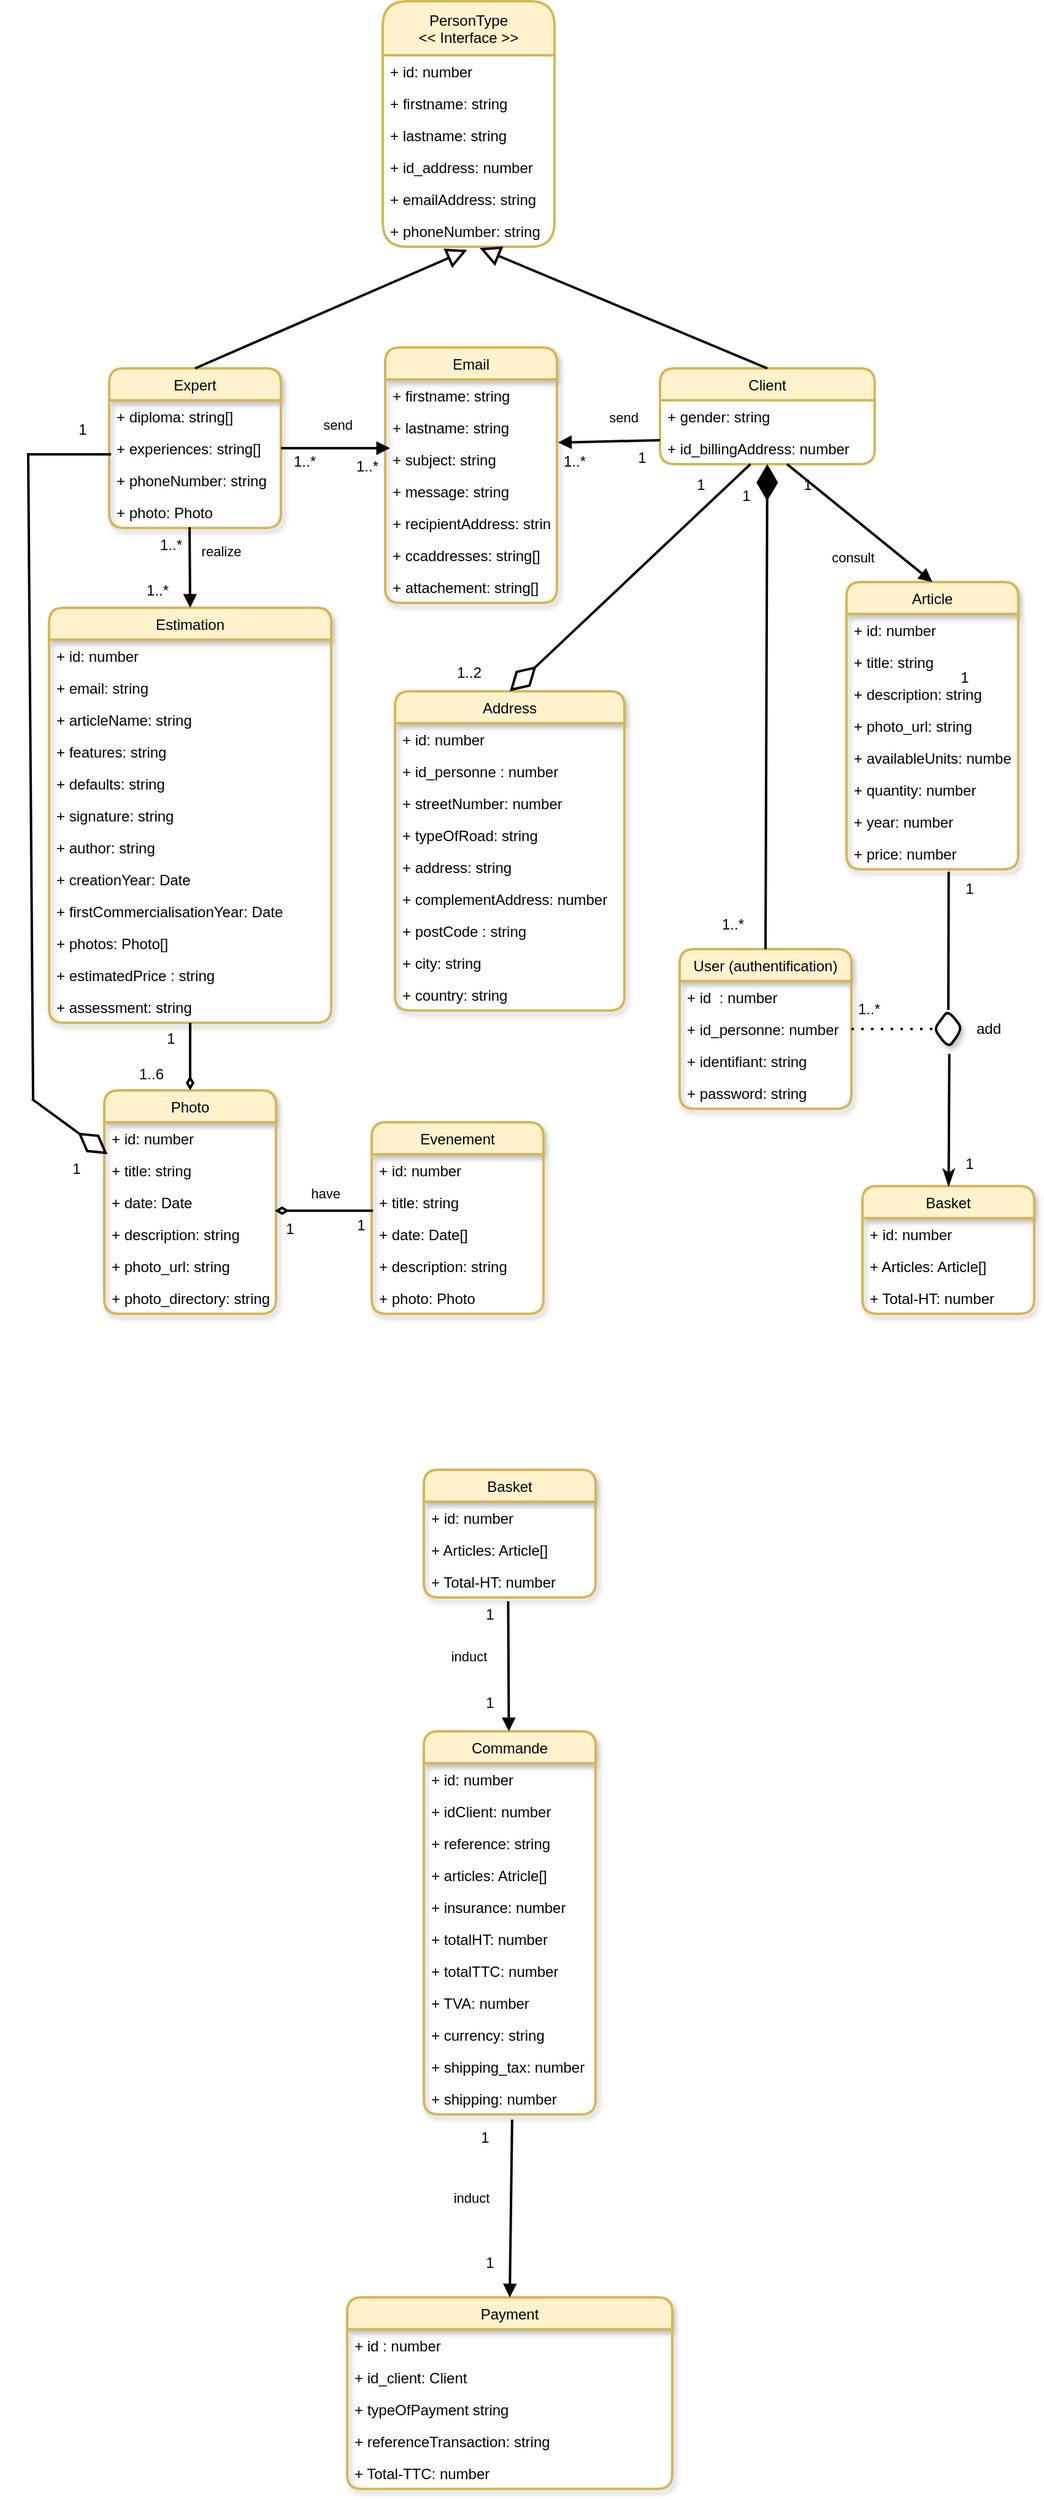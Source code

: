 <mxfile scale="1" border="4">
    <diagram id="nUzkEYL-gWVBg4V7akpB" name="Page-1">
        <mxGraphModel dx="2505" dy="2036" grid="0" gridSize="10" guides="1" tooltips="1" connect="1" arrows="1" fold="1" page="1" pageScale="1" pageWidth="850" pageHeight="1100" background="#FFFFFF" math="0" shadow="0">
            <root>
                <mxCell id="0"/>
                <mxCell id="1" parent="0"/>
                <mxCell id="3" value="Client" style="swimlane;fontStyle=0;childLayout=stackLayout;horizontal=1;startSize=26;fillColor=#fff2cc;horizontalStack=0;resizeParent=1;resizeParentMax=0;resizeLast=0;collapsible=1;marginBottom=0;strokeWidth=2;rounded=1;strokeColor=#d6b656;" parent="1" vertex="1">
                    <mxGeometry x="526" y="-783" width="175" height="78" as="geometry"/>
                </mxCell>
                <mxCell id="7" value="+ gender: string" style="text;align=left;verticalAlign=top;spacingLeft=4;spacingRight=4;overflow=hidden;rotatable=0;points=[[0,0.5],[1,0.5]];portConstraint=eastwest;rounded=1;" parent="3" vertex="1">
                    <mxGeometry y="26" width="175" height="26" as="geometry"/>
                </mxCell>
                <mxCell id="9" value="+ id_billingAddress: number" style="text;align=left;verticalAlign=top;spacingLeft=4;spacingRight=4;overflow=hidden;rotatable=0;points=[[0,0.5],[1,0.5]];portConstraint=eastwest;rounded=1;" parent="3" vertex="1">
                    <mxGeometry y="52" width="175" height="26" as="geometry"/>
                </mxCell>
                <mxCell id="12" value="PersonType&#10;&lt;&lt; Interface &gt;&gt;" style="swimlane;fontStyle=0;childLayout=stackLayout;horizontal=1;startSize=44;horizontalStack=0;resizeParent=1;resizeParentMax=0;resizeLast=0;collapsible=1;marginBottom=0;strokeWidth=2;rounded=1;fillColor=#fff2cc;strokeColor=#d6b656;" parent="1" vertex="1">
                    <mxGeometry x="300" y="-1082" width="140" height="200" as="geometry"/>
                </mxCell>
                <mxCell id="13" value="+ id: number" style="text;align=left;verticalAlign=top;spacingLeft=4;spacingRight=4;overflow=hidden;rotatable=0;points=[[0,0.5],[1,0.5]];portConstraint=eastwest;strokeWidth=2;rounded=1;" parent="12" vertex="1">
                    <mxGeometry y="44" width="140" height="26" as="geometry"/>
                </mxCell>
                <mxCell id="14" value="+ firstname: string" style="text;align=left;verticalAlign=top;spacingLeft=4;spacingRight=4;overflow=hidden;rotatable=0;points=[[0,0.5],[1,0.5]];portConstraint=eastwest;strokeWidth=2;rounded=1;" parent="12" vertex="1">
                    <mxGeometry y="70" width="140" height="26" as="geometry"/>
                </mxCell>
                <mxCell id="15" value="+ lastname: string" style="text;align=left;verticalAlign=top;spacingLeft=4;spacingRight=4;overflow=hidden;rotatable=0;points=[[0,0.5],[1,0.5]];portConstraint=eastwest;strokeWidth=2;rounded=1;" parent="12" vertex="1">
                    <mxGeometry y="96" width="140" height="26" as="geometry"/>
                </mxCell>
                <mxCell id="16" value="+ id_address: number" style="text;align=left;verticalAlign=top;spacingLeft=4;spacingRight=4;overflow=hidden;rotatable=0;points=[[0,0.5],[1,0.5]];portConstraint=eastwest;strokeWidth=2;rounded=1;" parent="12" vertex="1">
                    <mxGeometry y="122" width="140" height="26" as="geometry"/>
                </mxCell>
                <mxCell id="17" value="+ emailAddress: string" style="text;align=left;verticalAlign=top;spacingLeft=4;spacingRight=4;overflow=hidden;rotatable=0;points=[[0,0.5],[1,0.5]];portConstraint=eastwest;strokeWidth=2;rounded=1;" parent="12" vertex="1">
                    <mxGeometry y="148" width="140" height="26" as="geometry"/>
                </mxCell>
                <mxCell id="18" value="+ phoneNumber: string" style="text;align=left;verticalAlign=top;spacingLeft=4;spacingRight=4;overflow=hidden;rotatable=0;points=[[0,0.5],[1,0.5]];portConstraint=eastwest;strokeWidth=2;rounded=1;" parent="12" vertex="1">
                    <mxGeometry y="174" width="140" height="26" as="geometry"/>
                </mxCell>
                <mxCell id="19" value="" style="endArrow=block;endFill=0;endSize=12;html=1;strokeWidth=2;rounded=1;exitX=0.5;exitY=0;exitDx=0;exitDy=0;" parent="1" source="3" edge="1">
                    <mxGeometry width="160" relative="1" as="geometry">
                        <mxPoint x="725" y="-872" as="sourcePoint"/>
                        <mxPoint x="379" y="-881" as="targetPoint"/>
                    </mxGeometry>
                </mxCell>
                <mxCell id="20" value="Expert" style="swimlane;fontStyle=0;childLayout=stackLayout;horizontal=1;startSize=26;horizontalStack=0;resizeParent=1;resizeParentMax=0;resizeLast=0;collapsible=1;marginBottom=0;strokeWidth=2;rounded=1;shadow=1;fillColor=#fff2cc;strokeColor=#d6b656;" parent="1" vertex="1">
                    <mxGeometry x="77" y="-783" width="140" height="130" as="geometry"/>
                </mxCell>
                <mxCell id="22" value="+ diploma: string[]" style="text;align=left;verticalAlign=top;spacingLeft=4;spacingRight=4;overflow=hidden;rotatable=0;points=[[0,0.5],[1,0.5]];portConstraint=eastwest;strokeWidth=2;rounded=1;" parent="20" vertex="1">
                    <mxGeometry y="26" width="140" height="26" as="geometry"/>
                </mxCell>
                <mxCell id="23" value="+ experiences: string[]" style="text;align=left;verticalAlign=top;spacingLeft=4;spacingRight=4;overflow=hidden;rotatable=0;points=[[0,0.5],[1,0.5]];portConstraint=eastwest;strokeWidth=2;rounded=1;" parent="20" vertex="1">
                    <mxGeometry y="52" width="140" height="26" as="geometry"/>
                </mxCell>
                <mxCell id="24" value="+ phoneNumber: string" style="text;strokeColor=none;fillColor=none;align=left;verticalAlign=top;spacingLeft=4;spacingRight=4;overflow=hidden;rotatable=0;points=[[0,0.5],[1,0.5]];portConstraint=eastwest;strokeWidth=2;rounded=1;" parent="20" vertex="1">
                    <mxGeometry y="78" width="140" height="26" as="geometry"/>
                </mxCell>
                <mxCell id="25" value="+ photo: Photo" style="text;strokeColor=none;fillColor=none;align=left;verticalAlign=top;spacingLeft=4;spacingRight=4;overflow=hidden;rotatable=0;points=[[0,0.5],[1,0.5]];portConstraint=eastwest;strokeWidth=2;rounded=1;" parent="20" vertex="1">
                    <mxGeometry y="104" width="140" height="26" as="geometry"/>
                </mxCell>
                <mxCell id="26" value="" style="endArrow=block;endFill=0;endSize=12;html=1;entryX=0.492;entryY=1.097;entryDx=0;entryDy=0;strokeWidth=2;rounded=1;entryPerimeter=0;exitX=0.5;exitY=0;exitDx=0;exitDy=0;" parent="1" source="20" target="18" edge="1">
                    <mxGeometry width="160" relative="1" as="geometry">
                        <mxPoint x="270" y="-813" as="sourcePoint"/>
                        <mxPoint x="170.225" y="276.208" as="targetPoint"/>
                    </mxGeometry>
                </mxCell>
                <mxCell id="27" value="Address" style="swimlane;fontStyle=0;childLayout=stackLayout;horizontal=1;startSize=26;fillColor=#fff2cc;horizontalStack=0;resizeParent=1;resizeParentMax=0;resizeLast=0;collapsible=1;marginBottom=0;rounded=1;shadow=1;strokeWidth=2;strokeColor=#d6b656;" parent="1" vertex="1">
                    <mxGeometry x="310" y="-520" width="187" height="260" as="geometry"/>
                </mxCell>
                <mxCell id="28" value="+ id: number" style="text;strokeColor=none;fillColor=none;align=left;verticalAlign=top;spacingLeft=4;spacingRight=4;overflow=hidden;rotatable=0;points=[[0,0.5],[1,0.5]];portConstraint=eastwest;rounded=1;shadow=1;" parent="27" vertex="1">
                    <mxGeometry y="26" width="187" height="26" as="geometry"/>
                </mxCell>
                <mxCell id="29" value="+ id_personne : number" style="text;strokeColor=none;fillColor=none;align=left;verticalAlign=top;spacingLeft=4;spacingRight=4;overflow=hidden;rotatable=0;points=[[0,0.5],[1,0.5]];portConstraint=eastwest;rounded=1;shadow=1;" parent="27" vertex="1">
                    <mxGeometry y="52" width="187" height="26" as="geometry"/>
                </mxCell>
                <mxCell id="31" value="+ streetNumber: number" style="text;strokeColor=none;fillColor=none;align=left;verticalAlign=top;spacingLeft=4;spacingRight=4;overflow=hidden;rotatable=0;points=[[0,0.5],[1,0.5]];portConstraint=eastwest;rounded=1;shadow=1;" parent="27" vertex="1">
                    <mxGeometry y="78" width="187" height="26" as="geometry"/>
                </mxCell>
                <mxCell id="30" value="+ typeOfRoad: string" style="text;strokeColor=none;fillColor=none;align=left;verticalAlign=top;spacingLeft=4;spacingRight=4;overflow=hidden;rotatable=0;points=[[0,0.5],[1,0.5]];portConstraint=eastwest;rounded=1;shadow=1;" parent="27" vertex="1">
                    <mxGeometry y="104" width="187" height="26" as="geometry"/>
                </mxCell>
                <mxCell id="32" value="+ address: string" style="text;strokeColor=none;fillColor=none;align=left;verticalAlign=top;spacingLeft=4;spacingRight=4;overflow=hidden;rotatable=0;points=[[0,0.5],[1,0.5]];portConstraint=eastwest;rounded=1;shadow=1;" parent="27" vertex="1">
                    <mxGeometry y="130" width="187" height="26" as="geometry"/>
                </mxCell>
                <mxCell id="33" value="+ complementAddress: number" style="text;strokeColor=none;fillColor=none;align=left;verticalAlign=top;spacingLeft=4;spacingRight=4;overflow=hidden;rotatable=0;points=[[0,0.5],[1,0.5]];portConstraint=eastwest;rounded=1;shadow=1;" parent="27" vertex="1">
                    <mxGeometry y="156" width="187" height="26" as="geometry"/>
                </mxCell>
                <mxCell id="34" value="+ postCode : string" style="text;strokeColor=none;fillColor=none;align=left;verticalAlign=top;spacingLeft=4;spacingRight=4;overflow=hidden;rotatable=0;points=[[0,0.5],[1,0.5]];portConstraint=eastwest;rounded=1;shadow=1;" parent="27" vertex="1">
                    <mxGeometry y="182" width="187" height="26" as="geometry"/>
                </mxCell>
                <mxCell id="35" value="+ city: string" style="text;strokeColor=none;fillColor=none;align=left;verticalAlign=top;spacingLeft=4;spacingRight=4;overflow=hidden;rotatable=0;points=[[0,0.5],[1,0.5]];portConstraint=eastwest;rounded=1;shadow=1;" parent="27" vertex="1">
                    <mxGeometry y="208" width="187" height="26" as="geometry"/>
                </mxCell>
                <mxCell id="36" value="+ country: string" style="text;strokeColor=none;fillColor=none;align=left;verticalAlign=top;spacingLeft=4;spacingRight=4;overflow=hidden;rotatable=0;points=[[0,0.5],[1,0.5]];portConstraint=eastwest;rounded=1;shadow=1;" parent="27" vertex="1">
                    <mxGeometry y="234" width="187" height="26" as="geometry"/>
                </mxCell>
                <mxCell id="37" value="Article" style="swimlane;fontStyle=0;childLayout=stackLayout;horizontal=1;startSize=26;fillColor=#fff2cc;horizontalStack=0;resizeParent=1;resizeParentMax=0;resizeLast=0;collapsible=1;marginBottom=0;rounded=1;shadow=1;strokeWidth=2;strokeColor=#d6b656;" parent="1" vertex="1">
                    <mxGeometry x="678" y="-609" width="140" height="234" as="geometry"/>
                </mxCell>
                <mxCell id="38" value="+ id: number" style="text;strokeColor=none;fillColor=none;align=left;verticalAlign=top;spacingLeft=4;spacingRight=4;overflow=hidden;rotatable=0;points=[[0,0.5],[1,0.5]];portConstraint=eastwest;rounded=1;shadow=1;strokeWidth=2;" parent="37" vertex="1">
                    <mxGeometry y="26" width="140" height="26" as="geometry"/>
                </mxCell>
                <mxCell id="39" value="+ title: string" style="text;strokeColor=none;fillColor=none;align=left;verticalAlign=top;spacingLeft=4;spacingRight=4;overflow=hidden;rotatable=0;points=[[0,0.5],[1,0.5]];portConstraint=eastwest;rounded=1;shadow=1;strokeWidth=2;" parent="37" vertex="1">
                    <mxGeometry y="52" width="140" height="26" as="geometry"/>
                </mxCell>
                <mxCell id="40" value="+ description: string" style="text;strokeColor=none;fillColor=none;align=left;verticalAlign=top;spacingLeft=4;spacingRight=4;overflow=hidden;rotatable=0;points=[[0,0.5],[1,0.5]];portConstraint=eastwest;rounded=1;shadow=1;strokeWidth=2;" parent="37" vertex="1">
                    <mxGeometry y="78" width="140" height="26" as="geometry"/>
                </mxCell>
                <mxCell id="41" value="+ photo_url: string" style="text;strokeColor=none;fillColor=none;align=left;verticalAlign=top;spacingLeft=4;spacingRight=4;overflow=hidden;rotatable=0;points=[[0,0.5],[1,0.5]];portConstraint=eastwest;rounded=1;shadow=1;strokeWidth=2;" parent="37" vertex="1">
                    <mxGeometry y="104" width="140" height="26" as="geometry"/>
                </mxCell>
                <mxCell id="42" value="+ availableUnits: number" style="text;strokeColor=none;fillColor=none;align=left;verticalAlign=top;spacingLeft=4;spacingRight=4;overflow=hidden;rotatable=0;points=[[0,0.5],[1,0.5]];portConstraint=eastwest;rounded=1;shadow=1;strokeWidth=2;" parent="37" vertex="1">
                    <mxGeometry y="130" width="140" height="26" as="geometry"/>
                </mxCell>
                <mxCell id="43" value="+ quantity: number" style="text;strokeColor=none;fillColor=none;align=left;verticalAlign=top;spacingLeft=4;spacingRight=4;overflow=hidden;rotatable=0;points=[[0,0.5],[1,0.5]];portConstraint=eastwest;rounded=1;shadow=1;strokeWidth=2;" parent="37" vertex="1">
                    <mxGeometry y="156" width="140" height="26" as="geometry"/>
                </mxCell>
                <mxCell id="44" value="+ year: number" style="text;strokeColor=none;fillColor=none;align=left;verticalAlign=top;spacingLeft=4;spacingRight=4;overflow=hidden;rotatable=0;points=[[0,0.5],[1,0.5]];portConstraint=eastwest;rounded=1;shadow=1;strokeWidth=2;" parent="37" vertex="1">
                    <mxGeometry y="182" width="140" height="26" as="geometry"/>
                </mxCell>
                <mxCell id="45" value="+ price: number" style="text;strokeColor=none;fillColor=none;align=left;verticalAlign=top;spacingLeft=4;spacingRight=4;overflow=hidden;rotatable=0;points=[[0,0.5],[1,0.5]];portConstraint=eastwest;rounded=1;shadow=1;strokeWidth=2;" parent="37" vertex="1">
                    <mxGeometry y="208" width="140" height="26" as="geometry"/>
                </mxCell>
                <mxCell id="46" value="Commande" style="swimlane;fontStyle=0;childLayout=stackLayout;horizontal=1;startSize=26;fillColor=#fff2cc;horizontalStack=0;resizeParent=1;resizeParentMax=0;resizeLast=0;collapsible=1;marginBottom=0;rounded=1;shadow=1;strokeWidth=2;strokeColor=#d6b656;" parent="1" vertex="1">
                    <mxGeometry x="333.5" y="327" width="140" height="312" as="geometry"/>
                </mxCell>
                <mxCell id="47" value="+ id: number" style="text;strokeColor=none;fillColor=none;align=left;verticalAlign=top;spacingLeft=4;spacingRight=4;overflow=hidden;rotatable=0;points=[[0,0.5],[1,0.5]];portConstraint=eastwest;rounded=1;shadow=1;strokeWidth=2;" parent="46" vertex="1">
                    <mxGeometry y="26" width="140" height="26" as="geometry"/>
                </mxCell>
                <mxCell id="48" value="+ idClient: number" style="text;strokeColor=none;fillColor=none;align=left;verticalAlign=top;spacingLeft=4;spacingRight=4;overflow=hidden;rotatable=0;points=[[0,0.5],[1,0.5]];portConstraint=eastwest;rounded=1;shadow=1;strokeWidth=2;" parent="46" vertex="1">
                    <mxGeometry y="52" width="140" height="26" as="geometry"/>
                </mxCell>
                <mxCell id="49" value="+ reference: string" style="text;strokeColor=none;fillColor=none;align=left;verticalAlign=top;spacingLeft=4;spacingRight=4;overflow=hidden;rotatable=0;points=[[0,0.5],[1,0.5]];portConstraint=eastwest;rounded=1;shadow=1;strokeWidth=2;" parent="46" vertex="1">
                    <mxGeometry y="78" width="140" height="26" as="geometry"/>
                </mxCell>
                <mxCell id="50" value="+ articles: Atricle[]" style="text;strokeColor=none;fillColor=none;align=left;verticalAlign=top;spacingLeft=4;spacingRight=4;overflow=hidden;rotatable=0;points=[[0,0.5],[1,0.5]];portConstraint=eastwest;rounded=1;shadow=1;strokeWidth=2;" parent="46" vertex="1">
                    <mxGeometry y="104" width="140" height="26" as="geometry"/>
                </mxCell>
                <mxCell id="51" value="+ insurance: number" style="text;strokeColor=none;fillColor=none;align=left;verticalAlign=top;spacingLeft=4;spacingRight=4;overflow=hidden;rotatable=0;points=[[0,0.5],[1,0.5]];portConstraint=eastwest;rounded=1;shadow=1;strokeWidth=2;" parent="46" vertex="1">
                    <mxGeometry y="130" width="140" height="26" as="geometry"/>
                </mxCell>
                <mxCell id="52" value="+ totalHT: number" style="text;strokeColor=none;fillColor=none;align=left;verticalAlign=top;spacingLeft=4;spacingRight=4;overflow=hidden;rotatable=0;points=[[0,0.5],[1,0.5]];portConstraint=eastwest;rounded=1;shadow=1;strokeWidth=2;" parent="46" vertex="1">
                    <mxGeometry y="156" width="140" height="26" as="geometry"/>
                </mxCell>
                <mxCell id="53" value="+ totalTTC: number" style="text;strokeColor=none;fillColor=none;align=left;verticalAlign=top;spacingLeft=4;spacingRight=4;overflow=hidden;rotatable=0;points=[[0,0.5],[1,0.5]];portConstraint=eastwest;rounded=1;shadow=1;strokeWidth=2;" parent="46" vertex="1">
                    <mxGeometry y="182" width="140" height="26" as="geometry"/>
                </mxCell>
                <mxCell id="54" value="+ TVA: number" style="text;strokeColor=none;fillColor=none;align=left;verticalAlign=top;spacingLeft=4;spacingRight=4;overflow=hidden;rotatable=0;points=[[0,0.5],[1,0.5]];portConstraint=eastwest;rounded=1;shadow=1;strokeWidth=2;" parent="46" vertex="1">
                    <mxGeometry y="208" width="140" height="26" as="geometry"/>
                </mxCell>
                <mxCell id="55" value="+ currency: string" style="text;strokeColor=none;fillColor=none;align=left;verticalAlign=top;spacingLeft=4;spacingRight=4;overflow=hidden;rotatable=0;points=[[0,0.5],[1,0.5]];portConstraint=eastwest;rounded=1;shadow=1;strokeWidth=2;" parent="46" vertex="1">
                    <mxGeometry y="234" width="140" height="26" as="geometry"/>
                </mxCell>
                <mxCell id="56" value="+ shipping_tax: number" style="text;strokeColor=none;fillColor=none;align=left;verticalAlign=top;spacingLeft=4;spacingRight=4;overflow=hidden;rotatable=0;points=[[0,0.5],[1,0.5]];portConstraint=eastwest;rounded=1;shadow=1;strokeWidth=2;" parent="46" vertex="1">
                    <mxGeometry y="260" width="140" height="26" as="geometry"/>
                </mxCell>
                <mxCell id="57" value="+ shipping: number" style="text;strokeColor=none;fillColor=none;align=left;verticalAlign=top;spacingLeft=4;spacingRight=4;overflow=hidden;rotatable=0;points=[[0,0.5],[1,0.5]];portConstraint=eastwest;rounded=1;shadow=1;strokeWidth=2;" parent="46" vertex="1">
                    <mxGeometry y="286" width="140" height="26" as="geometry"/>
                </mxCell>
                <mxCell id="58" value="Email" style="swimlane;fontStyle=0;childLayout=stackLayout;horizontal=1;startSize=26;fillColor=#fff2cc;horizontalStack=0;resizeParent=1;resizeParentMax=0;resizeLast=0;collapsible=1;marginBottom=0;rounded=1;shadow=1;strokeWidth=2;strokeColor=#d6b656;" parent="1" vertex="1">
                    <mxGeometry x="302" y="-800" width="140" height="208" as="geometry"/>
                </mxCell>
                <mxCell id="59" value="+ firstname: string" style="text;strokeColor=none;fillColor=none;align=left;verticalAlign=top;spacingLeft=4;spacingRight=4;overflow=hidden;rotatable=0;points=[[0,0.5],[1,0.5]];portConstraint=eastwest;rounded=1;shadow=1;strokeWidth=2;" parent="58" vertex="1">
                    <mxGeometry y="26" width="140" height="26" as="geometry"/>
                </mxCell>
                <mxCell id="60" value="+ lastname: string" style="text;strokeColor=none;fillColor=none;align=left;verticalAlign=top;spacingLeft=4;spacingRight=4;overflow=hidden;rotatable=0;points=[[0,0.5],[1,0.5]];portConstraint=eastwest;rounded=1;shadow=1;strokeWidth=2;" parent="58" vertex="1">
                    <mxGeometry y="52" width="140" height="26" as="geometry"/>
                </mxCell>
                <mxCell id="61" value="+ subject: string" style="text;strokeColor=none;fillColor=none;align=left;verticalAlign=top;spacingLeft=4;spacingRight=4;overflow=hidden;rotatable=0;points=[[0,0.5],[1,0.5]];portConstraint=eastwest;rounded=1;shadow=1;strokeWidth=2;" parent="58" vertex="1">
                    <mxGeometry y="78" width="140" height="26" as="geometry"/>
                </mxCell>
                <mxCell id="62" value="+ message: string" style="text;strokeColor=none;fillColor=none;align=left;verticalAlign=top;spacingLeft=4;spacingRight=4;overflow=hidden;rotatable=0;points=[[0,0.5],[1,0.5]];portConstraint=eastwest;rounded=1;shadow=1;strokeWidth=2;" parent="58" vertex="1">
                    <mxGeometry y="104" width="140" height="26" as="geometry"/>
                </mxCell>
                <mxCell id="63" value="+ recipientAddress: string" style="text;strokeColor=none;fillColor=none;align=left;verticalAlign=top;spacingLeft=4;spacingRight=4;overflow=hidden;rotatable=0;points=[[0,0.5],[1,0.5]];portConstraint=eastwest;rounded=1;shadow=1;strokeWidth=2;" parent="58" vertex="1">
                    <mxGeometry y="130" width="140" height="26" as="geometry"/>
                </mxCell>
                <mxCell id="64" value="+ ccaddresses: string[]" style="text;strokeColor=none;fillColor=none;align=left;verticalAlign=top;spacingLeft=4;spacingRight=4;overflow=hidden;rotatable=0;points=[[0,0.5],[1,0.5]];portConstraint=eastwest;rounded=1;shadow=1;strokeWidth=2;" parent="58" vertex="1">
                    <mxGeometry y="156" width="140" height="26" as="geometry"/>
                </mxCell>
                <mxCell id="65" value="+ attachement: string[]" style="text;strokeColor=none;fillColor=none;align=left;verticalAlign=top;spacingLeft=4;spacingRight=4;overflow=hidden;rotatable=0;points=[[0,0.5],[1,0.5]];portConstraint=eastwest;rounded=1;shadow=1;strokeWidth=2;" parent="58" vertex="1">
                    <mxGeometry y="182" width="140" height="26" as="geometry"/>
                </mxCell>
                <mxCell id="66" value="Estimation" style="swimlane;fontStyle=0;childLayout=stackLayout;horizontal=1;startSize=26;fillColor=#fff2cc;horizontalStack=0;resizeParent=1;resizeParentMax=0;resizeLast=0;collapsible=1;marginBottom=0;rounded=1;shadow=1;strokeWidth=2;strokeColor=#d6b656;" parent="1" vertex="1">
                    <mxGeometry x="28" y="-588" width="230" height="338" as="geometry"/>
                </mxCell>
                <mxCell id="67" value="+ id: number" style="text;strokeColor=none;fillColor=none;align=left;verticalAlign=top;spacingLeft=4;spacingRight=4;overflow=hidden;rotatable=0;points=[[0,0.5],[1,0.5]];portConstraint=eastwest;rounded=1;shadow=1;strokeWidth=2;" parent="66" vertex="1">
                    <mxGeometry y="26" width="230" height="26" as="geometry"/>
                </mxCell>
                <mxCell id="68" value="+ email: string" style="text;strokeColor=none;fillColor=none;align=left;verticalAlign=top;spacingLeft=4;spacingRight=4;overflow=hidden;rotatable=0;points=[[0,0.5],[1,0.5]];portConstraint=eastwest;rounded=1;shadow=1;strokeWidth=2;" parent="66" vertex="1">
                    <mxGeometry y="52" width="230" height="26" as="geometry"/>
                </mxCell>
                <mxCell id="69" value="+ articleName: string" style="text;strokeColor=none;fillColor=none;align=left;verticalAlign=top;spacingLeft=4;spacingRight=4;overflow=hidden;rotatable=0;points=[[0,0.5],[1,0.5]];portConstraint=eastwest;rounded=1;shadow=1;strokeWidth=2;" parent="66" vertex="1">
                    <mxGeometry y="78" width="230" height="26" as="geometry"/>
                </mxCell>
                <mxCell id="70" value="+ features: string" style="text;strokeColor=none;fillColor=none;align=left;verticalAlign=top;spacingLeft=4;spacingRight=4;overflow=hidden;rotatable=0;points=[[0,0.5],[1,0.5]];portConstraint=eastwest;rounded=1;shadow=1;strokeWidth=2;" parent="66" vertex="1">
                    <mxGeometry y="104" width="230" height="26" as="geometry"/>
                </mxCell>
                <mxCell id="71" value="+ defaults: string" style="text;strokeColor=none;fillColor=none;align=left;verticalAlign=top;spacingLeft=4;spacingRight=4;overflow=hidden;rotatable=0;points=[[0,0.5],[1,0.5]];portConstraint=eastwest;rounded=1;shadow=1;strokeWidth=2;" parent="66" vertex="1">
                    <mxGeometry y="130" width="230" height="26" as="geometry"/>
                </mxCell>
                <mxCell id="72" value="+ signature: string" style="text;strokeColor=none;fillColor=none;align=left;verticalAlign=top;spacingLeft=4;spacingRight=4;overflow=hidden;rotatable=0;points=[[0,0.5],[1,0.5]];portConstraint=eastwest;rounded=1;shadow=1;strokeWidth=2;" parent="66" vertex="1">
                    <mxGeometry y="156" width="230" height="26" as="geometry"/>
                </mxCell>
                <mxCell id="73" value="+ author: string" style="text;strokeColor=none;fillColor=none;align=left;verticalAlign=top;spacingLeft=4;spacingRight=4;overflow=hidden;rotatable=0;points=[[0,0.5],[1,0.5]];portConstraint=eastwest;rounded=1;shadow=1;strokeWidth=2;" parent="66" vertex="1">
                    <mxGeometry y="182" width="230" height="26" as="geometry"/>
                </mxCell>
                <mxCell id="74" value="+ creationYear: Date" style="text;strokeColor=none;fillColor=none;align=left;verticalAlign=top;spacingLeft=4;spacingRight=4;overflow=hidden;rotatable=0;points=[[0,0.5],[1,0.5]];portConstraint=eastwest;rounded=1;shadow=1;strokeWidth=2;" parent="66" vertex="1">
                    <mxGeometry y="208" width="230" height="26" as="geometry"/>
                </mxCell>
                <mxCell id="75" value="+ firstCommercialisationYear: Date" style="text;strokeColor=none;fillColor=none;align=left;verticalAlign=top;spacingLeft=4;spacingRight=4;overflow=hidden;rotatable=0;points=[[0,0.5],[1,0.5]];portConstraint=eastwest;rounded=1;shadow=1;strokeWidth=2;" parent="66" vertex="1">
                    <mxGeometry y="234" width="230" height="26" as="geometry"/>
                </mxCell>
                <mxCell id="76" value="+ photos: Photo[]" style="text;strokeColor=none;fillColor=none;align=left;verticalAlign=top;spacingLeft=4;spacingRight=4;overflow=hidden;rotatable=0;points=[[0,0.5],[1,0.5]];portConstraint=eastwest;rounded=1;shadow=1;strokeWidth=2;" parent="66" vertex="1">
                    <mxGeometry y="260" width="230" height="26" as="geometry"/>
                </mxCell>
                <mxCell id="77" value="+ estimatedPrice : string" style="text;strokeColor=none;fillColor=none;align=left;verticalAlign=top;spacingLeft=4;spacingRight=4;overflow=hidden;rotatable=0;points=[[0,0.5],[1,0.5]];portConstraint=eastwest;rounded=1;shadow=1;strokeWidth=2;" parent="66" vertex="1">
                    <mxGeometry y="286" width="230" height="26" as="geometry"/>
                </mxCell>
                <mxCell id="78" value="+ assessment: string" style="text;strokeColor=none;fillColor=none;align=left;verticalAlign=top;spacingLeft=4;spacingRight=4;overflow=hidden;rotatable=0;points=[[0,0.5],[1,0.5]];portConstraint=eastwest;rounded=1;shadow=1;strokeWidth=2;" parent="66" vertex="1">
                    <mxGeometry y="312" width="230" height="26" as="geometry"/>
                </mxCell>
                <mxCell id="80" value="Photo" style="swimlane;fontStyle=0;childLayout=stackLayout;horizontal=1;startSize=26;fillColor=#fff2cc;horizontalStack=0;resizeParent=1;resizeParentMax=0;resizeLast=0;collapsible=1;marginBottom=0;rounded=1;shadow=1;strokeWidth=2;strokeColor=#d6b656;" parent="1" vertex="1">
                    <mxGeometry x="73" y="-195" width="140" height="182" as="geometry"/>
                </mxCell>
                <mxCell id="81" value="+ id: number" style="text;strokeColor=none;fillColor=none;align=left;verticalAlign=top;spacingLeft=4;spacingRight=4;overflow=hidden;rotatable=0;points=[[0,0.5],[1,0.5]];portConstraint=eastwest;rounded=1;shadow=1;strokeWidth=2;" parent="80" vertex="1">
                    <mxGeometry y="26" width="140" height="26" as="geometry"/>
                </mxCell>
                <mxCell id="82" value="+ title: string" style="text;strokeColor=none;fillColor=none;align=left;verticalAlign=top;spacingLeft=4;spacingRight=4;overflow=hidden;rotatable=0;points=[[0,0.5],[1,0.5]];portConstraint=eastwest;rounded=1;shadow=1;strokeWidth=2;" parent="80" vertex="1">
                    <mxGeometry y="52" width="140" height="26" as="geometry"/>
                </mxCell>
                <mxCell id="83" value="+ date: Date" style="text;strokeColor=none;fillColor=none;align=left;verticalAlign=top;spacingLeft=4;spacingRight=4;overflow=hidden;rotatable=0;points=[[0,0.5],[1,0.5]];portConstraint=eastwest;rounded=1;shadow=1;strokeWidth=2;" parent="80" vertex="1">
                    <mxGeometry y="78" width="140" height="26" as="geometry"/>
                </mxCell>
                <mxCell id="84" value="+ description: string" style="text;strokeColor=none;fillColor=none;align=left;verticalAlign=top;spacingLeft=4;spacingRight=4;overflow=hidden;rotatable=0;points=[[0,0.5],[1,0.5]];portConstraint=eastwest;rounded=1;shadow=1;strokeWidth=2;" parent="80" vertex="1">
                    <mxGeometry y="104" width="140" height="26" as="geometry"/>
                </mxCell>
                <mxCell id="85" value="+ photo_url: string" style="text;strokeColor=none;fillColor=none;align=left;verticalAlign=top;spacingLeft=4;spacingRight=4;overflow=hidden;rotatable=0;points=[[0,0.5],[1,0.5]];portConstraint=eastwest;rounded=1;shadow=1;strokeWidth=2;" parent="80" vertex="1">
                    <mxGeometry y="130" width="140" height="26" as="geometry"/>
                </mxCell>
                <mxCell id="86" value="+ photo_directory: string" style="text;strokeColor=none;fillColor=none;align=left;verticalAlign=top;spacingLeft=4;spacingRight=4;overflow=hidden;rotatable=0;points=[[0,0.5],[1,0.5]];portConstraint=eastwest;rounded=1;shadow=1;strokeWidth=2;" parent="80" vertex="1">
                    <mxGeometry y="156" width="140" height="26" as="geometry"/>
                </mxCell>
                <mxCell id="87" value="Evenement" style="swimlane;fontStyle=0;childLayout=stackLayout;horizontal=1;startSize=26;fillColor=#fff2cc;horizontalStack=0;resizeParent=1;resizeParentMax=0;resizeLast=0;collapsible=1;marginBottom=0;rounded=1;shadow=1;strokeWidth=2;strokeColor=#d6b656;" parent="1" vertex="1">
                    <mxGeometry x="291" y="-169" width="140" height="156" as="geometry"/>
                </mxCell>
                <mxCell id="88" value="+ id: number" style="text;strokeColor=none;fillColor=none;align=left;verticalAlign=top;spacingLeft=4;spacingRight=4;overflow=hidden;rotatable=0;points=[[0,0.5],[1,0.5]];portConstraint=eastwest;rounded=1;shadow=1;strokeWidth=2;" parent="87" vertex="1">
                    <mxGeometry y="26" width="140" height="26" as="geometry"/>
                </mxCell>
                <mxCell id="89" value="+ title: string" style="text;strokeColor=none;fillColor=none;align=left;verticalAlign=top;spacingLeft=4;spacingRight=4;overflow=hidden;rotatable=0;points=[[0,0.5],[1,0.5]];portConstraint=eastwest;rounded=1;shadow=1;strokeWidth=2;" parent="87" vertex="1">
                    <mxGeometry y="52" width="140" height="26" as="geometry"/>
                </mxCell>
                <mxCell id="90" value="+ date: Date[]" style="text;strokeColor=none;fillColor=none;align=left;verticalAlign=top;spacingLeft=4;spacingRight=4;overflow=hidden;rotatable=0;points=[[0,0.5],[1,0.5]];portConstraint=eastwest;rounded=1;shadow=1;strokeWidth=2;" parent="87" vertex="1">
                    <mxGeometry y="78" width="140" height="26" as="geometry"/>
                </mxCell>
                <mxCell id="95" value="+ description: string" style="text;strokeColor=none;fillColor=none;align=left;verticalAlign=top;spacingLeft=4;spacingRight=4;overflow=hidden;rotatable=0;points=[[0,0.5],[1,0.5]];portConstraint=eastwest;rounded=1;shadow=1;strokeWidth=2;" parent="87" vertex="1">
                    <mxGeometry y="104" width="140" height="26" as="geometry"/>
                </mxCell>
                <mxCell id="96" value="+ photo: Photo" style="text;strokeColor=none;fillColor=none;align=left;verticalAlign=top;spacingLeft=4;spacingRight=4;overflow=hidden;rotatable=0;points=[[0,0.5],[1,0.5]];portConstraint=eastwest;rounded=1;shadow=1;strokeWidth=2;" parent="87" vertex="1">
                    <mxGeometry y="130" width="140" height="26" as="geometry"/>
                </mxCell>
                <mxCell id="97" value="User (authentification)" style="swimlane;fontStyle=0;childLayout=stackLayout;horizontal=1;startSize=26;fillColor=#fff2cc;horizontalStack=0;resizeParent=1;resizeParentMax=0;resizeLast=0;collapsible=1;marginBottom=0;rounded=1;shadow=1;strokeWidth=2;strokeColor=#d6b656;" parent="1" vertex="1">
                    <mxGeometry x="542" y="-310" width="140" height="130" as="geometry"/>
                </mxCell>
                <mxCell id="98" value="+ id  : number" style="text;strokeColor=none;fillColor=none;align=left;verticalAlign=top;spacingLeft=4;spacingRight=4;overflow=hidden;rotatable=0;points=[[0,0.5],[1,0.5]];portConstraint=eastwest;rounded=1;shadow=1;strokeWidth=2;" parent="97" vertex="1">
                    <mxGeometry y="26" width="140" height="26" as="geometry"/>
                </mxCell>
                <mxCell id="99" value="+ id_personne: number" style="text;strokeColor=none;fillColor=none;align=left;verticalAlign=top;spacingLeft=4;spacingRight=4;overflow=hidden;rotatable=0;points=[[0,0.5],[1,0.5]];portConstraint=eastwest;rounded=1;shadow=1;strokeWidth=2;" parent="97" vertex="1">
                    <mxGeometry y="52" width="140" height="26" as="geometry"/>
                </mxCell>
                <mxCell id="100" value="+ identifiant: string" style="text;strokeColor=none;fillColor=none;align=left;verticalAlign=top;spacingLeft=4;spacingRight=4;overflow=hidden;rotatable=0;points=[[0,0.5],[1,0.5]];portConstraint=eastwest;rounded=1;shadow=1;strokeWidth=2;" parent="97" vertex="1">
                    <mxGeometry y="78" width="140" height="26" as="geometry"/>
                </mxCell>
                <mxCell id="101" value="+ password: string" style="text;strokeColor=none;fillColor=none;align=left;verticalAlign=top;spacingLeft=4;spacingRight=4;overflow=hidden;rotatable=0;points=[[0,0.5],[1,0.5]];portConstraint=eastwest;rounded=1;shadow=1;strokeWidth=2;" parent="97" vertex="1">
                    <mxGeometry y="104" width="140" height="26" as="geometry"/>
                </mxCell>
                <mxCell id="102" value="" style="endArrow=diamondThin;endFill=1;endSize=24;html=1;rounded=1;exitX=0.5;exitY=0;exitDx=0;exitDy=0;strokeWidth=2;" parent="1" source="97" target="9" edge="1">
                    <mxGeometry width="160" relative="1" as="geometry">
                        <mxPoint x="571" y="-877" as="sourcePoint"/>
                        <mxPoint x="615" y="-701" as="targetPoint"/>
                    </mxGeometry>
                </mxCell>
                <mxCell id="106" value="" style="endArrow=diamondThin;endFill=0;endSize=24;html=1;rounded=1;strokeWidth=2;entryX=0.019;entryY=0.002;entryDx=0;entryDy=0;entryPerimeter=0;" parent="1" target="82" edge="1">
                    <mxGeometry width="160" relative="1" as="geometry">
                        <mxPoint x="14" y="-188" as="sourcePoint"/>
                        <mxPoint x="731" y="-420" as="targetPoint"/>
                    </mxGeometry>
                </mxCell>
                <mxCell id="123" value="Basket" style="swimlane;fontStyle=0;childLayout=stackLayout;horizontal=1;startSize=26;fillColor=#fff2cc;horizontalStack=0;resizeParent=1;resizeParentMax=0;resizeLast=0;collapsible=1;marginBottom=0;rounded=1;shadow=1;strokeWidth=2;strokeColor=#d6b656;" parent="1" vertex="1">
                    <mxGeometry x="691" y="-117" width="140" height="104" as="geometry"/>
                </mxCell>
                <mxCell id="124" value="+ id: number" style="text;strokeColor=none;fillColor=none;align=left;verticalAlign=top;spacingLeft=4;spacingRight=4;overflow=hidden;rotatable=0;points=[[0,0.5],[1,0.5]];portConstraint=eastwest;rounded=1;shadow=1;strokeWidth=2;" parent="123" vertex="1">
                    <mxGeometry y="26" width="140" height="26" as="geometry"/>
                </mxCell>
                <mxCell id="125" value="+ Articles: Article[]" style="text;strokeColor=none;fillColor=none;align=left;verticalAlign=top;spacingLeft=4;spacingRight=4;overflow=hidden;rotatable=0;points=[[0,0.5],[1,0.5]];portConstraint=eastwest;rounded=1;shadow=1;strokeWidth=2;" parent="123" vertex="1">
                    <mxGeometry y="52" width="140" height="26" as="geometry"/>
                </mxCell>
                <mxCell id="126" value="+ Total-HT: number" style="text;strokeColor=none;fillColor=none;align=left;verticalAlign=top;spacingLeft=4;spacingRight=4;overflow=hidden;rotatable=0;points=[[0,0.5],[1,0.5]];portConstraint=eastwest;rounded=1;shadow=1;strokeWidth=2;" parent="123" vertex="1">
                    <mxGeometry y="78" width="140" height="26" as="geometry"/>
                </mxCell>
                <mxCell id="127" value="Payment" style="swimlane;fontStyle=0;childLayout=stackLayout;horizontal=1;startSize=26;fillColor=#fff2cc;horizontalStack=0;resizeParent=1;resizeParentMax=0;resizeLast=0;collapsible=1;marginBottom=0;rounded=1;shadow=1;strokeWidth=2;strokeColor=#d6b656;" parent="1" vertex="1">
                    <mxGeometry x="271" y="788" width="265" height="156" as="geometry"/>
                </mxCell>
                <mxCell id="128" value="+ id : number" style="text;strokeColor=none;fillColor=none;align=left;verticalAlign=top;spacingLeft=4;spacingRight=4;overflow=hidden;rotatable=0;points=[[0,0.5],[1,0.5]];portConstraint=eastwest;rounded=1;shadow=1;strokeWidth=2;" parent="127" vertex="1">
                    <mxGeometry y="26" width="265" height="26" as="geometry"/>
                </mxCell>
                <mxCell id="135" value="+ id_client: Client" style="text;strokeColor=none;fillColor=none;align=left;verticalAlign=top;spacingLeft=4;spacingRight=4;overflow=hidden;rotatable=0;points=[[0,0.5],[1,0.5]];portConstraint=eastwest;rounded=1;shadow=1;strokeWidth=2;" parent="127" vertex="1">
                    <mxGeometry y="52" width="265" height="26" as="geometry"/>
                </mxCell>
                <mxCell id="136" value="+ typeOfPayment string" style="text;strokeColor=none;fillColor=none;align=left;verticalAlign=top;spacingLeft=4;spacingRight=4;overflow=hidden;rotatable=0;points=[[0,0.5],[1,0.5]];portConstraint=eastwest;rounded=1;shadow=1;strokeWidth=2;" parent="127" vertex="1">
                    <mxGeometry y="78" width="265" height="26" as="geometry"/>
                </mxCell>
                <mxCell id="130" value="+ referenceTransaction: string" style="text;strokeColor=none;fillColor=none;align=left;verticalAlign=top;spacingLeft=4;spacingRight=4;overflow=hidden;rotatable=0;points=[[0,0.5],[1,0.5]];portConstraint=eastwest;rounded=1;shadow=1;strokeWidth=2;" parent="127" vertex="1">
                    <mxGeometry y="104" width="265" height="26" as="geometry"/>
                </mxCell>
                <mxCell id="129" value="+ Total-TTC: number" style="text;strokeColor=none;fillColor=none;align=left;verticalAlign=top;spacingLeft=4;spacingRight=4;overflow=hidden;rotatable=0;points=[[0,0.5],[1,0.5]];portConstraint=eastwest;rounded=1;shadow=1;strokeWidth=2;" parent="127" vertex="1">
                    <mxGeometry y="130" width="265" height="26" as="geometry"/>
                </mxCell>
                <mxCell id="137" value="" style="endArrow=none;startArrow=none;endFill=0;startFill=0;endSize=8;html=1;verticalAlign=bottom;labelBackgroundColor=none;strokeWidth=2;rounded=1;" parent="1" edge="1">
                    <mxGeometry width="160" relative="1" as="geometry">
                        <mxPoint x="15" y="-187" as="sourcePoint"/>
                        <mxPoint x="11" y="-712" as="targetPoint"/>
                    </mxGeometry>
                </mxCell>
                <mxCell id="138" value="" style="endArrow=none;startArrow=none;endFill=0;startFill=0;endSize=8;html=1;verticalAlign=bottom;labelBackgroundColor=none;strokeWidth=2;rounded=1;entryX=0.011;entryY=0.691;entryDx=0;entryDy=0;entryPerimeter=0;" parent="1" target="23" edge="1">
                    <mxGeometry width="160" relative="1" as="geometry">
                        <mxPoint x="10" y="-713" as="sourcePoint"/>
                        <mxPoint x="60" y="-712" as="targetPoint"/>
                    </mxGeometry>
                </mxCell>
                <mxCell id="139" value="" style="endArrow=diamondThin;endFill=0;endSize=24;html=1;rounded=1;strokeWidth=2;entryX=0.5;entryY=0;entryDx=0;entryDy=0;" parent="1" source="9" target="27" edge="1">
                    <mxGeometry width="160" relative="1" as="geometry">
                        <mxPoint x="611" y="-473" as="sourcePoint"/>
                        <mxPoint x="771" y="-473" as="targetPoint"/>
                    </mxGeometry>
                </mxCell>
                <mxCell id="143" value="realize" style="html=1;verticalAlign=bottom;endArrow=block;rounded=1;strokeWidth=2;entryX=0.5;entryY=0;entryDx=0;entryDy=0;exitX=0.468;exitY=0.977;exitDx=0;exitDy=0;exitPerimeter=0;" parent="1" source="25" target="66" edge="1">
                    <mxGeometry x="-0.129" y="25" width="80" relative="1" as="geometry">
                        <mxPoint x="409" y="-660" as="sourcePoint"/>
                        <mxPoint x="489" y="-660" as="targetPoint"/>
                        <mxPoint as="offset"/>
                    </mxGeometry>
                </mxCell>
                <mxCell id="144" value="1..*" style="text;html=1;strokeColor=none;fillColor=none;align=center;verticalAlign=middle;whiteSpace=wrap;rounded=0;shadow=1;strokeWidth=2;" parent="1" vertex="1">
                    <mxGeometry x="113" y="-646" width="29" height="14.5" as="geometry"/>
                </mxCell>
                <mxCell id="145" value="1..*" style="text;html=1;strokeColor=none;fillColor=none;align=center;verticalAlign=middle;whiteSpace=wrap;rounded=0;shadow=1;strokeWidth=2;" parent="1" vertex="1">
                    <mxGeometry x="102" y="-609" width="29" height="14.5" as="geometry"/>
                </mxCell>
                <mxCell id="149" value="send" style="html=1;verticalAlign=bottom;endArrow=block;rounded=1;strokeWidth=2;exitX=1;exitY=0.5;exitDx=0;exitDy=0;" parent="1" source="20" edge="1">
                    <mxGeometry x="0.034" y="10" width="80" relative="1" as="geometry">
                        <mxPoint x="383" y="-735" as="sourcePoint"/>
                        <mxPoint x="306" y="-718" as="targetPoint"/>
                        <mxPoint as="offset"/>
                    </mxGeometry>
                </mxCell>
                <mxCell id="150" value="1..*" style="text;html=1;strokeColor=none;fillColor=none;align=center;verticalAlign=middle;whiteSpace=wrap;rounded=0;shadow=1;strokeWidth=2;" parent="1" vertex="1">
                    <mxGeometry x="222" y="-714" width="29" height="14.5" as="geometry"/>
                </mxCell>
                <mxCell id="151" value="1..*" style="text;html=1;strokeColor=none;fillColor=none;align=center;verticalAlign=middle;whiteSpace=wrap;rounded=0;shadow=1;strokeWidth=2;" parent="1" vertex="1">
                    <mxGeometry x="273" y="-710" width="29" height="14.5" as="geometry"/>
                </mxCell>
                <mxCell id="152" value="send" style="html=1;verticalAlign=bottom;endArrow=block;rounded=1;strokeWidth=2;exitX=0;exitY=0.75;exitDx=0;exitDy=0;entryX=1.006;entryY=0.978;entryDx=0;entryDy=0;entryPerimeter=0;" parent="1" source="3" target="60" edge="1">
                    <mxGeometry x="-0.284" y="-10" width="80" relative="1" as="geometry">
                        <mxPoint x="227" y="-708" as="sourcePoint"/>
                        <mxPoint x="316" y="-708" as="targetPoint"/>
                        <mxPoint as="offset"/>
                    </mxGeometry>
                </mxCell>
                <mxCell id="153" value="1..*" style="text;html=1;strokeColor=none;fillColor=none;align=center;verticalAlign=middle;whiteSpace=wrap;rounded=0;shadow=1;strokeWidth=2;" parent="1" vertex="1">
                    <mxGeometry x="442" y="-714" width="29" height="14.5" as="geometry"/>
                </mxCell>
                <mxCell id="154" value="1" style="text;html=1;strokeColor=none;fillColor=none;align=center;verticalAlign=middle;whiteSpace=wrap;rounded=0;shadow=1;strokeWidth=2;" parent="1" vertex="1">
                    <mxGeometry x="497" y="-717" width="29" height="14.5" as="geometry"/>
                </mxCell>
                <mxCell id="157" value="have" style="html=1;verticalAlign=bottom;endArrow=diamondThin;rounded=1;strokeWidth=2;endFill=0;" parent="1" edge="1">
                    <mxGeometry x="-0.017" y="-5" width="80" relative="1" as="geometry">
                        <mxPoint x="292" y="-97" as="sourcePoint"/>
                        <mxPoint x="212" y="-97" as="targetPoint"/>
                        <mxPoint as="offset"/>
                    </mxGeometry>
                </mxCell>
                <mxCell id="158" value="1" style="text;html=1;strokeColor=none;fillColor=none;align=center;verticalAlign=middle;whiteSpace=wrap;rounded=0;shadow=1;strokeWidth=2;" parent="1" vertex="1">
                    <mxGeometry x="268" y="-92" width="29" height="14.5" as="geometry"/>
                </mxCell>
                <mxCell id="159" value="1" style="text;html=1;strokeColor=none;fillColor=none;align=center;verticalAlign=middle;whiteSpace=wrap;rounded=0;shadow=1;strokeWidth=2;" parent="1" vertex="1">
                    <mxGeometry x="210" y="-89" width="29" height="14.5" as="geometry"/>
                </mxCell>
                <mxCell id="161" value="" style="endArrow=diamondThin;endFill=0;html=1;rounded=1;strokeWidth=2;exitX=0.5;exitY=1;exitDx=0;exitDy=0;entryX=0.5;entryY=0;entryDx=0;entryDy=0;" parent="1" source="66" target="80" edge="1">
                    <mxGeometry width="160" relative="1" as="geometry">
                        <mxPoint x="390" y="-208" as="sourcePoint"/>
                        <mxPoint x="550" y="-208" as="targetPoint"/>
                    </mxGeometry>
                </mxCell>
                <mxCell id="164" value="1" style="text;html=1;strokeColor=none;fillColor=none;align=center;verticalAlign=middle;whiteSpace=wrap;rounded=0;shadow=1;strokeWidth=2;" parent="1" vertex="1">
                    <mxGeometry x="113" y="-244" width="29" height="14.5" as="geometry"/>
                </mxCell>
                <mxCell id="165" value="1..6" style="text;html=1;strokeColor=none;fillColor=none;align=center;verticalAlign=middle;whiteSpace=wrap;rounded=0;shadow=1;strokeWidth=2;" parent="1" vertex="1">
                    <mxGeometry x="97" y="-215" width="29" height="14.5" as="geometry"/>
                </mxCell>
                <mxCell id="166" value="1" style="text;html=1;strokeColor=none;fillColor=none;align=center;verticalAlign=middle;whiteSpace=wrap;rounded=0;shadow=1;strokeWidth=2;" parent="1" vertex="1">
                    <mxGeometry x="545" y="-695.5" width="29" height="14.5" as="geometry"/>
                </mxCell>
                <mxCell id="167" value="1..2" style="text;html=1;strokeColor=none;fillColor=none;align=center;verticalAlign=middle;whiteSpace=wrap;rounded=0;shadow=1;strokeWidth=2;" parent="1" vertex="1">
                    <mxGeometry x="355.5" y="-542" width="29" height="14.5" as="geometry"/>
                </mxCell>
                <mxCell id="169" value="consult" style="html=1;verticalAlign=bottom;endArrow=block;rounded=1;strokeWidth=2;entryX=0.5;entryY=0;entryDx=0;entryDy=0;" parent="1" source="9" target="37" edge="1">
                    <mxGeometry x="0.255" y="-32" width="80" relative="1" as="geometry">
                        <mxPoint x="430" y="-421" as="sourcePoint"/>
                        <mxPoint x="510" y="-421" as="targetPoint"/>
                        <mxPoint x="-1" as="offset"/>
                    </mxGeometry>
                </mxCell>
                <mxCell id="170" value="1" style="text;html=1;strokeColor=none;fillColor=none;align=center;verticalAlign=middle;whiteSpace=wrap;rounded=0;shadow=1;strokeWidth=2;" parent="1" vertex="1">
                    <mxGeometry x="582" y="-686" width="29" height="14.5" as="geometry"/>
                </mxCell>
                <mxCell id="171" value="1..*" style="text;html=1;strokeColor=none;fillColor=none;align=center;verticalAlign=middle;whiteSpace=wrap;rounded=0;shadow=1;strokeWidth=2;" parent="1" vertex="1">
                    <mxGeometry x="571" y="-337" width="29" height="14.5" as="geometry"/>
                </mxCell>
                <mxCell id="172" value="1" style="text;html=1;strokeColor=none;fillColor=none;align=center;verticalAlign=middle;whiteSpace=wrap;rounded=0;shadow=1;strokeWidth=2;" parent="1" vertex="1">
                    <mxGeometry x="632" y="-695.5" width="29" height="14.5" as="geometry"/>
                </mxCell>
                <mxCell id="173" value="1" style="text;html=1;strokeColor=none;fillColor=none;align=center;verticalAlign=middle;whiteSpace=wrap;rounded=0;shadow=1;strokeWidth=2;" parent="1" vertex="1">
                    <mxGeometry x="760" y="-538" width="29" height="14.5" as="geometry"/>
                </mxCell>
                <mxCell id="183" value="" style="endArrow=classicThin;startArrow=none;endFill=1;startFill=0;endSize=8;html=1;verticalAlign=bottom;labelBackgroundColor=none;rounded=1;strokeWidth=2;exitX=0.536;exitY=1.154;exitDx=0;exitDy=0;exitPerimeter=0;" parent="1" source="184" target="123" edge="1">
                    <mxGeometry width="160" relative="1" as="geometry">
                        <mxPoint x="390" y="-202" as="sourcePoint"/>
                        <mxPoint x="550" y="-202" as="targetPoint"/>
                    </mxGeometry>
                </mxCell>
                <mxCell id="187" value="" style="endArrow=none;dashed=1;html=1;dashPattern=1 3;strokeWidth=2;rounded=1;entryX=0;entryY=0.5;entryDx=0;entryDy=0;exitX=1;exitY=0.5;exitDx=0;exitDy=0;" parent="1" source="99" target="184" edge="1">
                    <mxGeometry width="50" height="50" relative="1" as="geometry">
                        <mxPoint x="445" y="-177" as="sourcePoint"/>
                        <mxPoint x="495" y="-227" as="targetPoint"/>
                    </mxGeometry>
                </mxCell>
                <mxCell id="189" value="" style="endArrow=none;startArrow=none;endFill=1;startFill=0;endSize=8;html=1;verticalAlign=bottom;labelBackgroundColor=none;rounded=1;strokeWidth=2;exitX=0.595;exitY=1.07;exitDx=0;exitDy=0;exitPerimeter=0;" parent="1" source="45" target="184" edge="1">
                    <mxGeometry width="160" relative="1" as="geometry">
                        <mxPoint x="721" y="-205" as="sourcePoint"/>
                        <mxPoint x="761.168" y="-117" as="targetPoint"/>
                    </mxGeometry>
                </mxCell>
                <mxCell id="184" value="" style="rhombus;whiteSpace=wrap;html=1;rounded=1;shadow=1;strokeWidth=2;" parent="1" vertex="1">
                    <mxGeometry x="749.5" y="-260.5" width="23" height="31" as="geometry"/>
                </mxCell>
                <mxCell id="190" value="1" style="text;html=1;strokeColor=none;fillColor=none;align=center;verticalAlign=middle;whiteSpace=wrap;rounded=0;shadow=1;strokeWidth=2;" parent="1" vertex="1">
                    <mxGeometry x="764" y="-366" width="29" height="14.5" as="geometry"/>
                </mxCell>
                <mxCell id="191" value="1" style="text;html=1;strokeColor=none;fillColor=none;align=center;verticalAlign=middle;whiteSpace=wrap;rounded=0;shadow=1;strokeWidth=2;" parent="1" vertex="1">
                    <mxGeometry x="764" y="-142" width="29" height="14.5" as="geometry"/>
                </mxCell>
                <mxCell id="192" value="1..*" style="text;html=1;strokeColor=none;fillColor=none;align=center;verticalAlign=middle;whiteSpace=wrap;rounded=0;shadow=1;strokeWidth=2;" parent="1" vertex="1">
                    <mxGeometry x="682" y="-268" width="29" height="14.5" as="geometry"/>
                </mxCell>
                <mxCell id="193" value="Basket" style="swimlane;fontStyle=0;childLayout=stackLayout;horizontal=1;startSize=26;fillColor=#fff2cc;horizontalStack=0;resizeParent=1;resizeParentMax=0;resizeLast=0;collapsible=1;marginBottom=0;rounded=1;shadow=1;strokeWidth=2;strokeColor=#d6b656;" parent="1" vertex="1">
                    <mxGeometry x="333.5" y="114" width="140" height="104" as="geometry"/>
                </mxCell>
                <mxCell id="194" value="+ id: number" style="text;strokeColor=none;fillColor=none;align=left;verticalAlign=top;spacingLeft=4;spacingRight=4;overflow=hidden;rotatable=0;points=[[0,0.5],[1,0.5]];portConstraint=eastwest;rounded=1;shadow=1;strokeWidth=2;" parent="193" vertex="1">
                    <mxGeometry y="26" width="140" height="26" as="geometry"/>
                </mxCell>
                <mxCell id="195" value="+ Articles: Article[]" style="text;strokeColor=none;fillColor=none;align=left;verticalAlign=top;spacingLeft=4;spacingRight=4;overflow=hidden;rotatable=0;points=[[0,0.5],[1,0.5]];portConstraint=eastwest;rounded=1;shadow=1;strokeWidth=2;" parent="193" vertex="1">
                    <mxGeometry y="52" width="140" height="26" as="geometry"/>
                </mxCell>
                <mxCell id="196" value="+ Total-HT: number" style="text;strokeColor=none;fillColor=none;align=left;verticalAlign=top;spacingLeft=4;spacingRight=4;overflow=hidden;rotatable=0;points=[[0,0.5],[1,0.5]];portConstraint=eastwest;rounded=1;shadow=1;strokeWidth=2;" parent="193" vertex="1">
                    <mxGeometry y="78" width="140" height="26" as="geometry"/>
                </mxCell>
                <mxCell id="197" value="1" style="text;html=1;strokeColor=none;fillColor=none;align=center;verticalAlign=middle;whiteSpace=wrap;rounded=0;shadow=1;strokeWidth=2;" parent="1" vertex="1">
                    <mxGeometry x="36" y="-138" width="29" height="14.5" as="geometry"/>
                </mxCell>
                <mxCell id="198" value="1" style="text;html=1;strokeColor=none;fillColor=none;align=center;verticalAlign=middle;whiteSpace=wrap;rounded=0;shadow=1;strokeWidth=2;" parent="1" vertex="1">
                    <mxGeometry x="41" y="-740" width="29" height="14.5" as="geometry"/>
                </mxCell>
                <mxCell id="201" value="1" style="text;html=1;strokeColor=none;fillColor=none;align=center;verticalAlign=middle;whiteSpace=wrap;rounded=0;shadow=1;strokeWidth=2;" parent="1" vertex="1">
                    <mxGeometry x="373" y="225" width="29" height="14.5" as="geometry"/>
                </mxCell>
                <mxCell id="202" value="induct" style="html=1;verticalAlign=bottom;endArrow=block;rounded=1;strokeWidth=2;exitX=0.491;exitY=1.122;exitDx=0;exitDy=0;exitPerimeter=0;" parent="1" source="196" target="46" edge="1">
                    <mxGeometry x="0.014" y="-32" width="80" relative="1" as="geometry">
                        <mxPoint x="548" y="119" as="sourcePoint"/>
                        <mxPoint x="548" y="452" as="targetPoint"/>
                        <mxPoint as="offset"/>
                    </mxGeometry>
                </mxCell>
                <mxCell id="204" value="1" style="text;html=1;strokeColor=none;fillColor=none;align=center;verticalAlign=middle;whiteSpace=wrap;rounded=0;shadow=1;strokeWidth=2;" parent="1" vertex="1">
                    <mxGeometry x="373" y="297" width="29" height="14.5" as="geometry"/>
                </mxCell>
                <mxCell id="205" value="1" style="text;html=1;strokeColor=none;fillColor=none;align=center;verticalAlign=middle;whiteSpace=wrap;rounded=0;shadow=1;strokeWidth=2;" parent="1" vertex="1">
                    <mxGeometry x="369" y="651" width="29" height="14.5" as="geometry"/>
                </mxCell>
                <mxCell id="206" value="1" style="text;html=1;strokeColor=none;fillColor=none;align=center;verticalAlign=middle;whiteSpace=wrap;rounded=0;shadow=1;strokeWidth=2;" parent="1" vertex="1">
                    <mxGeometry x="373" y="753" width="29" height="14.5" as="geometry"/>
                </mxCell>
                <mxCell id="207" value="induct" style="html=1;verticalAlign=bottom;endArrow=block;rounded=1;strokeWidth=2;exitX=0.514;exitY=1.164;exitDx=0;exitDy=0;exitPerimeter=0;entryX=0.5;entryY=0;entryDx=0;entryDy=0;" parent="1" source="57" target="127" edge="1">
                    <mxGeometry x="0.014" y="-32" width="80" relative="1" as="geometry">
                        <mxPoint x="412.24" y="231.172" as="sourcePoint"/>
                        <mxPoint x="409" y="788" as="targetPoint"/>
                        <mxPoint as="offset"/>
                    </mxGeometry>
                </mxCell>
                <mxCell id="209" value="add" style="text;html=1;strokeColor=none;fillColor=none;align=center;verticalAlign=middle;whiteSpace=wrap;rounded=0;shadow=1;strokeWidth=2;" parent="1" vertex="1">
                    <mxGeometry x="764" y="-260.5" width="60" height="30" as="geometry"/>
                </mxCell>
            </root>
        </mxGraphModel>
    </diagram>
</mxfile>